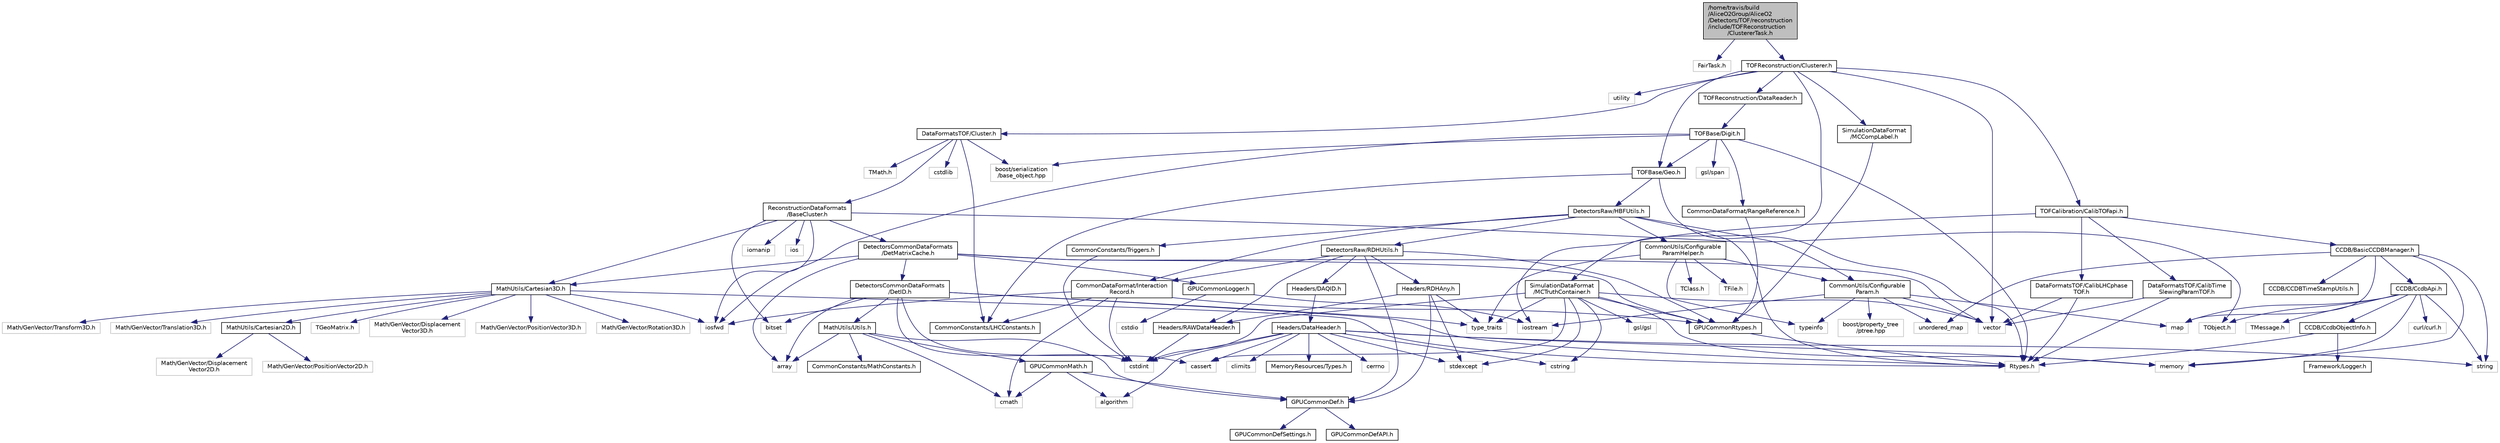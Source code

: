 digraph "/home/travis/build/AliceO2Group/AliceO2/Detectors/TOF/reconstruction/include/TOFReconstruction/ClustererTask.h"
{
 // INTERACTIVE_SVG=YES
  bgcolor="transparent";
  edge [fontname="Helvetica",fontsize="10",labelfontname="Helvetica",labelfontsize="10"];
  node [fontname="Helvetica",fontsize="10",shape=record];
  Node0 [label="/home/travis/build\l/AliceO2Group/AliceO2\l/Detectors/TOF/reconstruction\l/include/TOFReconstruction\l/ClustererTask.h",height=0.2,width=0.4,color="black", fillcolor="grey75", style="filled", fontcolor="black"];
  Node0 -> Node1 [color="midnightblue",fontsize="10",style="solid",fontname="Helvetica"];
  Node1 [label="FairTask.h",height=0.2,width=0.4,color="grey75"];
  Node0 -> Node2 [color="midnightblue",fontsize="10",style="solid",fontname="Helvetica"];
  Node2 [label="TOFReconstruction/Clusterer.h",height=0.2,width=0.4,color="black",URL="$dc/d24/TOF_2reconstruction_2include_2TOFReconstruction_2Clusterer_8h.html"];
  Node2 -> Node3 [color="midnightblue",fontsize="10",style="solid",fontname="Helvetica"];
  Node3 [label="utility",height=0.2,width=0.4,color="grey75"];
  Node2 -> Node4 [color="midnightblue",fontsize="10",style="solid",fontname="Helvetica"];
  Node4 [label="vector",height=0.2,width=0.4,color="grey75"];
  Node2 -> Node5 [color="midnightblue",fontsize="10",style="solid",fontname="Helvetica"];
  Node5 [label="DataFormatsTOF/Cluster.h",height=0.2,width=0.4,color="black",URL="$d1/d50/DataFormats_2Detectors_2TOF_2include_2DataFormatsTOF_2Cluster_8h.html"];
  Node5 -> Node6 [color="midnightblue",fontsize="10",style="solid",fontname="Helvetica"];
  Node6 [label="ReconstructionDataFormats\l/BaseCluster.h",height=0.2,width=0.4,color="black",URL="$d4/de2/BaseCluster_8h.html"];
  Node6 -> Node7 [color="midnightblue",fontsize="10",style="solid",fontname="Helvetica"];
  Node7 [label="TObject.h",height=0.2,width=0.4,color="grey75"];
  Node6 -> Node8 [color="midnightblue",fontsize="10",style="solid",fontname="Helvetica"];
  Node8 [label="bitset",height=0.2,width=0.4,color="grey75"];
  Node6 -> Node9 [color="midnightblue",fontsize="10",style="solid",fontname="Helvetica"];
  Node9 [label="iomanip",height=0.2,width=0.4,color="grey75"];
  Node6 -> Node10 [color="midnightblue",fontsize="10",style="solid",fontname="Helvetica"];
  Node10 [label="ios",height=0.2,width=0.4,color="grey75"];
  Node6 -> Node11 [color="midnightblue",fontsize="10",style="solid",fontname="Helvetica"];
  Node11 [label="iosfwd",height=0.2,width=0.4,color="grey75"];
  Node6 -> Node12 [color="midnightblue",fontsize="10",style="solid",fontname="Helvetica"];
  Node12 [label="DetectorsCommonDataFormats\l/DetMatrixCache.h",height=0.2,width=0.4,color="black",URL="$d4/d20/DetMatrixCache_8h.html"];
  Node12 -> Node13 [color="midnightblue",fontsize="10",style="solid",fontname="Helvetica"];
  Node13 [label="GPUCommonLogger.h",height=0.2,width=0.4,color="black",URL="$df/d5b/GPUCommonLogger_8h.html"];
  Node13 -> Node14 [color="midnightblue",fontsize="10",style="solid",fontname="Helvetica"];
  Node14 [label="iostream",height=0.2,width=0.4,color="grey75"];
  Node13 -> Node15 [color="midnightblue",fontsize="10",style="solid",fontname="Helvetica"];
  Node15 [label="cstdio",height=0.2,width=0.4,color="grey75"];
  Node12 -> Node16 [color="midnightblue",fontsize="10",style="solid",fontname="Helvetica"];
  Node16 [label="GPUCommonRtypes.h",height=0.2,width=0.4,color="black",URL="$d2/d45/GPUCommonRtypes_8h.html"];
  Node16 -> Node17 [color="midnightblue",fontsize="10",style="solid",fontname="Helvetica"];
  Node17 [label="Rtypes.h",height=0.2,width=0.4,color="grey75"];
  Node12 -> Node18 [color="midnightblue",fontsize="10",style="solid",fontname="Helvetica"];
  Node18 [label="array",height=0.2,width=0.4,color="grey75"];
  Node12 -> Node4 [color="midnightblue",fontsize="10",style="solid",fontname="Helvetica"];
  Node12 -> Node19 [color="midnightblue",fontsize="10",style="solid",fontname="Helvetica"];
  Node19 [label="DetectorsCommonDataFormats\l/DetID.h",height=0.2,width=0.4,color="black",URL="$d6/d31/DetID_8h.html"];
  Node19 -> Node17 [color="midnightblue",fontsize="10",style="solid",fontname="Helvetica"];
  Node19 -> Node18 [color="midnightblue",fontsize="10",style="solid",fontname="Helvetica"];
  Node19 -> Node8 [color="midnightblue",fontsize="10",style="solid",fontname="Helvetica"];
  Node19 -> Node20 [color="midnightblue",fontsize="10",style="solid",fontname="Helvetica"];
  Node20 [label="cassert",height=0.2,width=0.4,color="grey75"];
  Node19 -> Node21 [color="midnightblue",fontsize="10",style="solid",fontname="Helvetica"];
  Node21 [label="cstdint",height=0.2,width=0.4,color="grey75"];
  Node19 -> Node22 [color="midnightblue",fontsize="10",style="solid",fontname="Helvetica"];
  Node22 [label="type_traits",height=0.2,width=0.4,color="grey75"];
  Node19 -> Node23 [color="midnightblue",fontsize="10",style="solid",fontname="Helvetica"];
  Node23 [label="MathUtils/Utils.h",height=0.2,width=0.4,color="black",URL="$d9/d52/Common_2MathUtils_2include_2MathUtils_2Utils_8h.html"];
  Node23 -> Node18 [color="midnightblue",fontsize="10",style="solid",fontname="Helvetica"];
  Node23 -> Node24 [color="midnightblue",fontsize="10",style="solid",fontname="Helvetica"];
  Node24 [label="cmath",height=0.2,width=0.4,color="grey75"];
  Node23 -> Node25 [color="midnightblue",fontsize="10",style="solid",fontname="Helvetica"];
  Node25 [label="GPUCommonDef.h",height=0.2,width=0.4,color="black",URL="$df/d21/GPUCommonDef_8h.html"];
  Node25 -> Node26 [color="midnightblue",fontsize="10",style="solid",fontname="Helvetica"];
  Node26 [label="GPUCommonDefSettings.h",height=0.2,width=0.4,color="black",URL="$d5/d93/GPUCommonDefSettings_8h.html"];
  Node25 -> Node27 [color="midnightblue",fontsize="10",style="solid",fontname="Helvetica"];
  Node27 [label="GPUCommonDefAPI.h",height=0.2,width=0.4,color="black",URL="$da/d5a/GPUCommonDefAPI_8h.html"];
  Node23 -> Node28 [color="midnightblue",fontsize="10",style="solid",fontname="Helvetica"];
  Node28 [label="GPUCommonMath.h",height=0.2,width=0.4,color="black",URL="$d6/da2/GPUCommonMath_8h.html"];
  Node28 -> Node25 [color="midnightblue",fontsize="10",style="solid",fontname="Helvetica"];
  Node28 -> Node24 [color="midnightblue",fontsize="10",style="solid",fontname="Helvetica"];
  Node28 -> Node29 [color="midnightblue",fontsize="10",style="solid",fontname="Helvetica"];
  Node29 [label="algorithm",height=0.2,width=0.4,color="grey75"];
  Node23 -> Node30 [color="midnightblue",fontsize="10",style="solid",fontname="Helvetica"];
  Node30 [label="CommonConstants/MathConstants.h",height=0.2,width=0.4,color="black",URL="$d6/d84/MathConstants_8h.html",tooltip="useful math constants "];
  Node12 -> Node31 [color="midnightblue",fontsize="10",style="solid",fontname="Helvetica"];
  Node31 [label="MathUtils/Cartesian3D.h",height=0.2,width=0.4,color="black",URL="$dd/d76/Cartesian3D_8h.html"];
  Node31 -> Node32 [color="midnightblue",fontsize="10",style="solid",fontname="Helvetica"];
  Node32 [label="Math/GenVector/Displacement\lVector3D.h",height=0.2,width=0.4,color="grey75"];
  Node31 -> Node33 [color="midnightblue",fontsize="10",style="solid",fontname="Helvetica"];
  Node33 [label="Math/GenVector/PositionVector3D.h",height=0.2,width=0.4,color="grey75"];
  Node31 -> Node34 [color="midnightblue",fontsize="10",style="solid",fontname="Helvetica"];
  Node34 [label="Math/GenVector/Rotation3D.h",height=0.2,width=0.4,color="grey75"];
  Node31 -> Node35 [color="midnightblue",fontsize="10",style="solid",fontname="Helvetica"];
  Node35 [label="Math/GenVector/Transform3D.h",height=0.2,width=0.4,color="grey75"];
  Node31 -> Node36 [color="midnightblue",fontsize="10",style="solid",fontname="Helvetica"];
  Node36 [label="Math/GenVector/Translation3D.h",height=0.2,width=0.4,color="grey75"];
  Node31 -> Node17 [color="midnightblue",fontsize="10",style="solid",fontname="Helvetica"];
  Node31 -> Node37 [color="midnightblue",fontsize="10",style="solid",fontname="Helvetica"];
  Node37 [label="TGeoMatrix.h",height=0.2,width=0.4,color="grey75"];
  Node31 -> Node11 [color="midnightblue",fontsize="10",style="solid",fontname="Helvetica"];
  Node31 -> Node38 [color="midnightblue",fontsize="10",style="solid",fontname="Helvetica"];
  Node38 [label="MathUtils/Cartesian2D.h",height=0.2,width=0.4,color="black",URL="$d2/dd0/Cartesian2D_8h.html"];
  Node38 -> Node39 [color="midnightblue",fontsize="10",style="solid",fontname="Helvetica"];
  Node39 [label="Math/GenVector/Displacement\lVector2D.h",height=0.2,width=0.4,color="grey75"];
  Node38 -> Node40 [color="midnightblue",fontsize="10",style="solid",fontname="Helvetica"];
  Node40 [label="Math/GenVector/PositionVector2D.h",height=0.2,width=0.4,color="grey75"];
  Node6 -> Node31 [color="midnightblue",fontsize="10",style="solid",fontname="Helvetica"];
  Node5 -> Node41 [color="midnightblue",fontsize="10",style="solid",fontname="Helvetica"];
  Node41 [label="boost/serialization\l/base_object.hpp",height=0.2,width=0.4,color="grey75"];
  Node5 -> Node42 [color="midnightblue",fontsize="10",style="solid",fontname="Helvetica"];
  Node42 [label="TMath.h",height=0.2,width=0.4,color="grey75"];
  Node5 -> Node43 [color="midnightblue",fontsize="10",style="solid",fontname="Helvetica"];
  Node43 [label="cstdlib",height=0.2,width=0.4,color="grey75"];
  Node5 -> Node44 [color="midnightblue",fontsize="10",style="solid",fontname="Helvetica"];
  Node44 [label="CommonConstants/LHCConstants.h",height=0.2,width=0.4,color="black",URL="$d4/dc6/LHCConstants_8h.html",tooltip="Header to collect LHC related constants. "];
  Node2 -> Node45 [color="midnightblue",fontsize="10",style="solid",fontname="Helvetica"];
  Node45 [label="TOFBase/Geo.h",height=0.2,width=0.4,color="black",URL="$d4/d54/Geo_8h.html"];
  Node45 -> Node17 [color="midnightblue",fontsize="10",style="solid",fontname="Helvetica"];
  Node45 -> Node44 [color="midnightblue",fontsize="10",style="solid",fontname="Helvetica"];
  Node45 -> Node46 [color="midnightblue",fontsize="10",style="solid",fontname="Helvetica"];
  Node46 [label="DetectorsRaw/HBFUtils.h",height=0.2,width=0.4,color="black",URL="$d1/dec/HBFUtils_8h.html"];
  Node46 -> Node17 [color="midnightblue",fontsize="10",style="solid",fontname="Helvetica"];
  Node46 -> Node47 [color="midnightblue",fontsize="10",style="solid",fontname="Helvetica"];
  Node47 [label="DetectorsRaw/RDHUtils.h",height=0.2,width=0.4,color="black",URL="$d6/dec/Raw_2include_2DetectorsRaw_2RDHUtils_8h.html"];
  Node47 -> Node25 [color="midnightblue",fontsize="10",style="solid",fontname="Helvetica"];
  Node47 -> Node16 [color="midnightblue",fontsize="10",style="solid",fontname="Helvetica"];
  Node47 -> Node48 [color="midnightblue",fontsize="10",style="solid",fontname="Helvetica"];
  Node48 [label="Headers/RAWDataHeader.h",height=0.2,width=0.4,color="black",URL="$d4/d78/DataFormats_2Headers_2include_2Headers_2RAWDataHeader_8h.html"];
  Node48 -> Node21 [color="midnightblue",fontsize="10",style="solid",fontname="Helvetica"];
  Node47 -> Node49 [color="midnightblue",fontsize="10",style="solid",fontname="Helvetica"];
  Node49 [label="Headers/RDHAny.h",height=0.2,width=0.4,color="black",URL="$d6/d89/RDHAny_8h.html"];
  Node49 -> Node25 [color="midnightblue",fontsize="10",style="solid",fontname="Helvetica"];
  Node49 -> Node48 [color="midnightblue",fontsize="10",style="solid",fontname="Helvetica"];
  Node49 -> Node22 [color="midnightblue",fontsize="10",style="solid",fontname="Helvetica"];
  Node49 -> Node50 [color="midnightblue",fontsize="10",style="solid",fontname="Helvetica"];
  Node50 [label="stdexcept",height=0.2,width=0.4,color="grey75"];
  Node47 -> Node51 [color="midnightblue",fontsize="10",style="solid",fontname="Helvetica"];
  Node51 [label="CommonDataFormat/Interaction\lRecord.h",height=0.2,width=0.4,color="black",URL="$d9/d80/InteractionRecord_8h.html"];
  Node51 -> Node16 [color="midnightblue",fontsize="10",style="solid",fontname="Helvetica"];
  Node51 -> Node11 [color="midnightblue",fontsize="10",style="solid",fontname="Helvetica"];
  Node51 -> Node24 [color="midnightblue",fontsize="10",style="solid",fontname="Helvetica"];
  Node51 -> Node21 [color="midnightblue",fontsize="10",style="solid",fontname="Helvetica"];
  Node51 -> Node44 [color="midnightblue",fontsize="10",style="solid",fontname="Helvetica"];
  Node47 -> Node52 [color="midnightblue",fontsize="10",style="solid",fontname="Helvetica"];
  Node52 [label="Headers/DAQID.h",height=0.2,width=0.4,color="black",URL="$d7/d34/DAQID_8h.html"];
  Node52 -> Node53 [color="midnightblue",fontsize="10",style="solid",fontname="Helvetica"];
  Node53 [label="Headers/DataHeader.h",height=0.2,width=0.4,color="black",URL="$dc/dcd/DataHeader_8h.html"];
  Node53 -> Node21 [color="midnightblue",fontsize="10",style="solid",fontname="Helvetica"];
  Node53 -> Node54 [color="midnightblue",fontsize="10",style="solid",fontname="Helvetica"];
  Node54 [label="memory",height=0.2,width=0.4,color="grey75"];
  Node53 -> Node20 [color="midnightblue",fontsize="10",style="solid",fontname="Helvetica"];
  Node53 -> Node55 [color="midnightblue",fontsize="10",style="solid",fontname="Helvetica"];
  Node55 [label="cstring",height=0.2,width=0.4,color="grey75"];
  Node53 -> Node29 [color="midnightblue",fontsize="10",style="solid",fontname="Helvetica"];
  Node53 -> Node50 [color="midnightblue",fontsize="10",style="solid",fontname="Helvetica"];
  Node53 -> Node56 [color="midnightblue",fontsize="10",style="solid",fontname="Helvetica"];
  Node56 [label="string",height=0.2,width=0.4,color="grey75"];
  Node53 -> Node57 [color="midnightblue",fontsize="10",style="solid",fontname="Helvetica"];
  Node57 [label="climits",height=0.2,width=0.4,color="grey75"];
  Node53 -> Node58 [color="midnightblue",fontsize="10",style="solid",fontname="Helvetica"];
  Node58 [label="MemoryResources/Types.h",height=0.2,width=0.4,color="black",URL="$d7/df8/Types_8h.html"];
  Node53 -> Node59 [color="midnightblue",fontsize="10",style="solid",fontname="Helvetica"];
  Node59 [label="cerrno",height=0.2,width=0.4,color="grey75"];
  Node46 -> Node60 [color="midnightblue",fontsize="10",style="solid",fontname="Helvetica"];
  Node60 [label="CommonUtils/Configurable\lParam.h",height=0.2,width=0.4,color="black",URL="$db/d2c/ConfigurableParam_8h.html"];
  Node60 -> Node4 [color="midnightblue",fontsize="10",style="solid",fontname="Helvetica"];
  Node60 -> Node61 [color="midnightblue",fontsize="10",style="solid",fontname="Helvetica"];
  Node61 [label="map",height=0.2,width=0.4,color="grey75"];
  Node60 -> Node62 [color="midnightblue",fontsize="10",style="solid",fontname="Helvetica"];
  Node62 [label="unordered_map",height=0.2,width=0.4,color="grey75"];
  Node60 -> Node63 [color="midnightblue",fontsize="10",style="solid",fontname="Helvetica"];
  Node63 [label="boost/property_tree\l/ptree.hpp",height=0.2,width=0.4,color="grey75"];
  Node60 -> Node64 [color="midnightblue",fontsize="10",style="solid",fontname="Helvetica"];
  Node64 [label="typeinfo",height=0.2,width=0.4,color="grey75"];
  Node60 -> Node14 [color="midnightblue",fontsize="10",style="solid",fontname="Helvetica"];
  Node46 -> Node65 [color="midnightblue",fontsize="10",style="solid",fontname="Helvetica"];
  Node65 [label="CommonUtils/Configurable\lParamHelper.h",height=0.2,width=0.4,color="black",URL="$da/d6b/ConfigurableParamHelper_8h.html"];
  Node65 -> Node60 [color="midnightblue",fontsize="10",style="solid",fontname="Helvetica"];
  Node65 -> Node66 [color="midnightblue",fontsize="10",style="solid",fontname="Helvetica"];
  Node66 [label="TClass.h",height=0.2,width=0.4,color="grey75"];
  Node65 -> Node22 [color="midnightblue",fontsize="10",style="solid",fontname="Helvetica"];
  Node65 -> Node64 [color="midnightblue",fontsize="10",style="solid",fontname="Helvetica"];
  Node65 -> Node67 [color="midnightblue",fontsize="10",style="solid",fontname="Helvetica"];
  Node67 [label="TFile.h",height=0.2,width=0.4,color="grey75"];
  Node46 -> Node51 [color="midnightblue",fontsize="10",style="solid",fontname="Helvetica"];
  Node46 -> Node68 [color="midnightblue",fontsize="10",style="solid",fontname="Helvetica"];
  Node68 [label="CommonConstants/Triggers.h",height=0.2,width=0.4,color="black",URL="$de/da4/Triggers_8h.html",tooltip="Definition of the 32 Central Trigger System (CTS) Trigger Types defined in https://twiki.cern.ch/twiki/pub/ALICE/NoteForFEDevelopers/CTS_CRU_FE_interface.pdf. "];
  Node68 -> Node21 [color="midnightblue",fontsize="10",style="solid",fontname="Helvetica"];
  Node2 -> Node69 [color="midnightblue",fontsize="10",style="solid",fontname="Helvetica"];
  Node69 [label="TOFReconstruction/DataReader.h",height=0.2,width=0.4,color="black",URL="$da/d07/Detectors_2TOF_2reconstruction_2include_2TOFReconstruction_2DataReader_8h.html"];
  Node69 -> Node70 [color="midnightblue",fontsize="10",style="solid",fontname="Helvetica"];
  Node70 [label="TOFBase/Digit.h",height=0.2,width=0.4,color="black",URL="$d1/d90/Detectors_2TOF_2base_2include_2TOFBase_2Digit_8h.html"];
  Node70 -> Node11 [color="midnightblue",fontsize="10",style="solid",fontname="Helvetica"];
  Node70 -> Node17 [color="midnightblue",fontsize="10",style="solid",fontname="Helvetica"];
  Node70 -> Node45 [color="midnightblue",fontsize="10",style="solid",fontname="Helvetica"];
  Node70 -> Node71 [color="midnightblue",fontsize="10",style="solid",fontname="Helvetica"];
  Node71 [label="CommonDataFormat/RangeReference.h",height=0.2,width=0.4,color="black",URL="$de/d64/RangeReference_8h.html",tooltip="Class to refer to the 1st entry and N elements of some group in the continuous container. "];
  Node71 -> Node16 [color="midnightblue",fontsize="10",style="solid",fontname="Helvetica"];
  Node70 -> Node72 [color="midnightblue",fontsize="10",style="solid",fontname="Helvetica"];
  Node72 [label="gsl/span",height=0.2,width=0.4,color="grey75"];
  Node70 -> Node41 [color="midnightblue",fontsize="10",style="solid",fontname="Helvetica"];
  Node2 -> Node73 [color="midnightblue",fontsize="10",style="solid",fontname="Helvetica"];
  Node73 [label="SimulationDataFormat\l/MCTruthContainer.h",height=0.2,width=0.4,color="black",URL="$db/d14/MCTruthContainer_8h.html",tooltip="Definition of a container to keep Monte Carlo truth external to simulation objects. "];
  Node73 -> Node16 [color="midnightblue",fontsize="10",style="solid",fontname="Helvetica"];
  Node73 -> Node21 [color="midnightblue",fontsize="10",style="solid",fontname="Helvetica"];
  Node73 -> Node20 [color="midnightblue",fontsize="10",style="solid",fontname="Helvetica"];
  Node73 -> Node50 [color="midnightblue",fontsize="10",style="solid",fontname="Helvetica"];
  Node73 -> Node74 [color="midnightblue",fontsize="10",style="solid",fontname="Helvetica"];
  Node74 [label="gsl/gsl",height=0.2,width=0.4,color="grey75"];
  Node73 -> Node22 [color="midnightblue",fontsize="10",style="solid",fontname="Helvetica"];
  Node73 -> Node55 [color="midnightblue",fontsize="10",style="solid",fontname="Helvetica"];
  Node73 -> Node54 [color="midnightblue",fontsize="10",style="solid",fontname="Helvetica"];
  Node73 -> Node4 [color="midnightblue",fontsize="10",style="solid",fontname="Helvetica"];
  Node2 -> Node75 [color="midnightblue",fontsize="10",style="solid",fontname="Helvetica"];
  Node75 [label="SimulationDataFormat\l/MCCompLabel.h",height=0.2,width=0.4,color="black",URL="$d7/dcd/MCCompLabel_8h.html"];
  Node75 -> Node16 [color="midnightblue",fontsize="10",style="solid",fontname="Helvetica"];
  Node2 -> Node76 [color="midnightblue",fontsize="10",style="solid",fontname="Helvetica"];
  Node76 [label="TOFCalibration/CalibTOFapi.h",height=0.2,width=0.4,color="black",URL="$d7/d65/CalibTOFapi_8h.html",tooltip="Class to use TOF calibration (decalibration, calibration) "];
  Node76 -> Node14 [color="midnightblue",fontsize="10",style="solid",fontname="Helvetica"];
  Node76 -> Node77 [color="midnightblue",fontsize="10",style="solid",fontname="Helvetica"];
  Node77 [label="CCDB/BasicCCDBManager.h",height=0.2,width=0.4,color="black",URL="$d5/df3/BasicCCDBManager_8h.html"];
  Node77 -> Node78 [color="midnightblue",fontsize="10",style="solid",fontname="Helvetica"];
  Node78 [label="CCDB/CcdbApi.h",height=0.2,width=0.4,color="black",URL="$dd/d3e/CcdbApi_8h.html"];
  Node78 -> Node56 [color="midnightblue",fontsize="10",style="solid",fontname="Helvetica"];
  Node78 -> Node54 [color="midnightblue",fontsize="10",style="solid",fontname="Helvetica"];
  Node78 -> Node61 [color="midnightblue",fontsize="10",style="solid",fontname="Helvetica"];
  Node78 -> Node79 [color="midnightblue",fontsize="10",style="solid",fontname="Helvetica"];
  Node79 [label="curl/curl.h",height=0.2,width=0.4,color="grey75"];
  Node78 -> Node7 [color="midnightblue",fontsize="10",style="solid",fontname="Helvetica"];
  Node78 -> Node80 [color="midnightblue",fontsize="10",style="solid",fontname="Helvetica"];
  Node80 [label="TMessage.h",height=0.2,width=0.4,color="grey75"];
  Node78 -> Node81 [color="midnightblue",fontsize="10",style="solid",fontname="Helvetica"];
  Node81 [label="CCDB/CcdbObjectInfo.h",height=0.2,width=0.4,color="black",URL="$d4/dab/CcdbObjectInfo_8h.html"];
  Node81 -> Node17 [color="midnightblue",fontsize="10",style="solid",fontname="Helvetica"];
  Node81 -> Node82 [color="midnightblue",fontsize="10",style="solid",fontname="Helvetica"];
  Node82 [label="Framework/Logger.h",height=0.2,width=0.4,color="black",URL="$dd/da4/Logger_8h.html"];
  Node77 -> Node83 [color="midnightblue",fontsize="10",style="solid",fontname="Helvetica"];
  Node83 [label="CCDB/CCDBTimeStampUtils.h",height=0.2,width=0.4,color="black",URL="$da/d86/CCDBTimeStampUtils_8h.html"];
  Node77 -> Node56 [color="midnightblue",fontsize="10",style="solid",fontname="Helvetica"];
  Node77 -> Node61 [color="midnightblue",fontsize="10",style="solid",fontname="Helvetica"];
  Node77 -> Node62 [color="midnightblue",fontsize="10",style="solid",fontname="Helvetica"];
  Node77 -> Node54 [color="midnightblue",fontsize="10",style="solid",fontname="Helvetica"];
  Node76 -> Node84 [color="midnightblue",fontsize="10",style="solid",fontname="Helvetica"];
  Node84 [label="DataFormatsTOF/CalibLHCphase\lTOF.h",height=0.2,width=0.4,color="black",URL="$d8/de0/CalibLHCphaseTOF_8h.html",tooltip="Class to store the output of the matching to TOF for calibration. "];
  Node84 -> Node4 [color="midnightblue",fontsize="10",style="solid",fontname="Helvetica"];
  Node84 -> Node17 [color="midnightblue",fontsize="10",style="solid",fontname="Helvetica"];
  Node76 -> Node85 [color="midnightblue",fontsize="10",style="solid",fontname="Helvetica"];
  Node85 [label="DataFormatsTOF/CalibTime\lSlewingParamTOF.h",height=0.2,width=0.4,color="black",URL="$d3/d81/CalibTimeSlewingParamTOF_8h.html",tooltip="Class to store the output of the matching to TOF for calibration. "];
  Node85 -> Node4 [color="midnightblue",fontsize="10",style="solid",fontname="Helvetica"];
  Node85 -> Node17 [color="midnightblue",fontsize="10",style="solid",fontname="Helvetica"];
}
